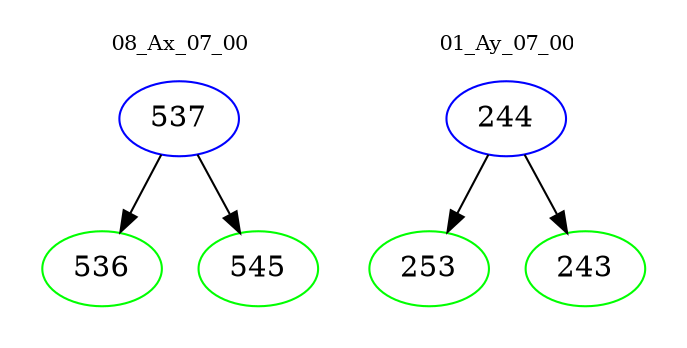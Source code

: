 digraph{
subgraph cluster_0 {
color = white
label = "08_Ax_07_00";
fontsize=10;
T0_537 [label="537", color="blue"]
T0_537 -> T0_536 [color="black"]
T0_536 [label="536", color="green"]
T0_537 -> T0_545 [color="black"]
T0_545 [label="545", color="green"]
}
subgraph cluster_1 {
color = white
label = "01_Ay_07_00";
fontsize=10;
T1_244 [label="244", color="blue"]
T1_244 -> T1_253 [color="black"]
T1_253 [label="253", color="green"]
T1_244 -> T1_243 [color="black"]
T1_243 [label="243", color="green"]
}
}
